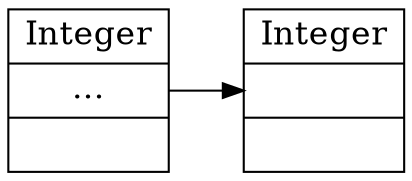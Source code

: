 digraph g {
graph [
rankdir = "LR"
];
node [
fontsize = "16"
shape = "ellipse"
];
"node0" [
label = "<f0> Integer| <f1>...| <f2>"
shape = "record"
];
"node2" [
label = "<f0> Integer| <f1>| <f2>"
shape = "record"
];
node0 -> node2

}
